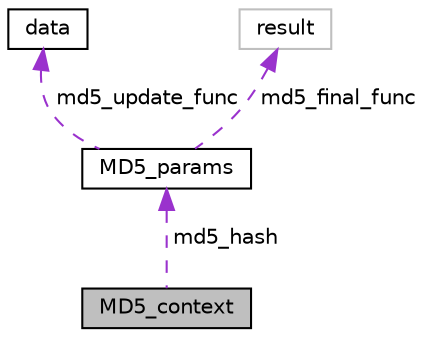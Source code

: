 digraph "MD5_context"
{
  edge [fontname="Helvetica",fontsize="10",labelfontname="Helvetica",labelfontsize="10"];
  node [fontname="Helvetica",fontsize="10",shape=record];
  Node1 [label="MD5_context",height=0.2,width=0.4,color="black", fillcolor="grey75", style="filled", fontcolor="black"];
  Node2 -> Node1 [dir="back",color="darkorchid3",fontsize="10",style="dashed",label=" md5_hash" ,fontname="Helvetica"];
  Node2 [label="MD5_params",height=0.2,width=0.4,color="black", fillcolor="white", style="filled",URL="$struct_m_d5__params.html"];
  Node3 -> Node2 [dir="back",color="darkorchid3",fontsize="10",style="dashed",label=" md5_update_func" ,fontname="Helvetica"];
  Node3 [label="data",height=0.2,width=0.4,color="black", fillcolor="white", style="filled",URL="$structdata.html"];
  Node4 -> Node2 [dir="back",color="darkorchid3",fontsize="10",style="dashed",label=" md5_final_func" ,fontname="Helvetica"];
  Node4 [label="result",height=0.2,width=0.4,color="grey75", fillcolor="white", style="filled"];
}

